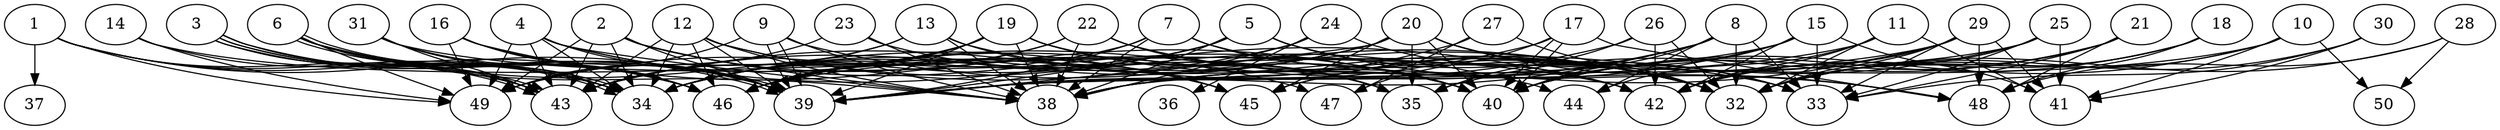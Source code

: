 // DAG automatically generated by daggen at Thu Oct  3 14:07:57 2019
// ./daggen --dot -n 50 --ccr 0.4 --fat 0.9 --regular 0.9 --density 0.7 --mindata 5242880 --maxdata 52428800 
digraph G {
  1 [size="123873280", alpha="0.01", expect_size="49549312"] 
  1 -> 34 [size ="49549312"]
  1 -> 37 [size ="49549312"]
  1 -> 39 [size ="49549312"]
  1 -> 43 [size ="49549312"]
  1 -> 46 [size ="49549312"]
  1 -> 49 [size ="49549312"]
  2 [size="118489600", alpha="0.08", expect_size="47395840"] 
  2 -> 34 [size ="47395840"]
  2 -> 38 [size ="47395840"]
  2 -> 39 [size ="47395840"]
  2 -> 40 [size ="47395840"]
  2 -> 43 [size ="47395840"]
  2 -> 47 [size ="47395840"]
  2 -> 49 [size ="47395840"]
  3 [size="72340480", alpha="0.09", expect_size="28936192"] 
  3 -> 34 [size ="28936192"]
  3 -> 39 [size ="28936192"]
  3 -> 39 [size ="28936192"]
  3 -> 43 [size ="28936192"]
  3 -> 43 [size ="28936192"]
  3 -> 46 [size ="28936192"]
  4 [size="107865600", alpha="0.03", expect_size="43146240"] 
  4 -> 34 [size ="43146240"]
  4 -> 38 [size ="43146240"]
  4 -> 39 [size ="43146240"]
  4 -> 42 [size ="43146240"]
  4 -> 43 [size ="43146240"]
  4 -> 45 [size ="43146240"]
  4 -> 49 [size ="43146240"]
  5 [size="91653120", alpha="0.18", expect_size="36661248"] 
  5 -> 33 [size ="36661248"]
  5 -> 34 [size ="36661248"]
  5 -> 38 [size ="36661248"]
  5 -> 39 [size ="36661248"]
  5 -> 42 [size ="36661248"]
  5 -> 48 [size ="36661248"]
  5 -> 49 [size ="36661248"]
  6 [size="96061440", alpha="0.14", expect_size="38424576"] 
  6 -> 34 [size ="38424576"]
  6 -> 34 [size ="38424576"]
  6 -> 38 [size ="38424576"]
  6 -> 39 [size ="38424576"]
  6 -> 43 [size ="38424576"]
  6 -> 45 [size ="38424576"]
  6 -> 46 [size ="38424576"]
  6 -> 49 [size ="38424576"]
  7 [size="80604160", alpha="0.18", expect_size="32241664"] 
  7 -> 32 [size ="32241664"]
  7 -> 34 [size ="32241664"]
  7 -> 38 [size ="32241664"]
  7 -> 39 [size ="32241664"]
  7 -> 40 [size ="32241664"]
  8 [size="70174720", alpha="0.12", expect_size="28069888"] 
  8 -> 32 [size ="28069888"]
  8 -> 33 [size ="28069888"]
  8 -> 38 [size ="28069888"]
  8 -> 39 [size ="28069888"]
  8 -> 40 [size ="28069888"]
  8 -> 44 [size ="28069888"]
  8 -> 46 [size ="28069888"]
  9 [size="48716800", alpha="0.13", expect_size="19486720"] 
  9 -> 32 [size ="19486720"]
  9 -> 38 [size ="19486720"]
  9 -> 39 [size ="19486720"]
  9 -> 39 [size ="19486720"]
  9 -> 49 [size ="19486720"]
  10 [size="125532160", alpha="0.19", expect_size="50212864"] 
  10 -> 32 [size ="50212864"]
  10 -> 40 [size ="50212864"]
  10 -> 41 [size ="50212864"]
  10 -> 46 [size ="50212864"]
  10 -> 50 [size ="50212864"]
  11 [size="75189760", alpha="0.12", expect_size="30075904"] 
  11 -> 32 [size ="30075904"]
  11 -> 39 [size ="30075904"]
  11 -> 41 [size ="30075904"]
  11 -> 42 [size ="30075904"]
  11 -> 44 [size ="30075904"]
  12 [size="83205120", alpha="0.01", expect_size="33282048"] 
  12 -> 32 [size ="33282048"]
  12 -> 34 [size ="33282048"]
  12 -> 38 [size ="33282048"]
  12 -> 39 [size ="33282048"]
  12 -> 43 [size ="33282048"]
  12 -> 44 [size ="33282048"]
  12 -> 46 [size ="33282048"]
  13 [size="129285120", alpha="0.14", expect_size="51714048"] 
  13 -> 32 [size ="51714048"]
  13 -> 38 [size ="51714048"]
  13 -> 43 [size ="51714048"]
  13 -> 45 [size ="51714048"]
  13 -> 49 [size ="51714048"]
  14 [size="64990720", alpha="0.19", expect_size="25996288"] 
  14 -> 34 [size ="25996288"]
  14 -> 42 [size ="25996288"]
  14 -> 49 [size ="25996288"]
  15 [size="83863040", alpha="0.04", expect_size="33545216"] 
  15 -> 33 [size ="33545216"]
  15 -> 38 [size ="33545216"]
  15 -> 39 [size ="33545216"]
  15 -> 40 [size ="33545216"]
  15 -> 41 [size ="33545216"]
  15 -> 42 [size ="33545216"]
  16 [size="72512000", alpha="0.17", expect_size="29004800"] 
  16 -> 39 [size ="29004800"]
  16 -> 40 [size ="29004800"]
  16 -> 46 [size ="29004800"]
  16 -> 49 [size ="29004800"]
  17 [size="36008960", alpha="0.09", expect_size="14403584"] 
  17 -> 40 [size ="14403584"]
  17 -> 40 [size ="14403584"]
  17 -> 43 [size ="14403584"]
  17 -> 47 [size ="14403584"]
  17 -> 48 [size ="14403584"]
  18 [size="24862720", alpha="0.20", expect_size="9945088"] 
  18 -> 32 [size ="9945088"]
  18 -> 40 [size ="9945088"]
  18 -> 42 [size ="9945088"]
  18 -> 48 [size ="9945088"]
  19 [size="97758720", alpha="0.15", expect_size="39103488"] 
  19 -> 32 [size ="39103488"]
  19 -> 34 [size ="39103488"]
  19 -> 35 [size ="39103488"]
  19 -> 38 [size ="39103488"]
  19 -> 39 [size ="39103488"]
  19 -> 40 [size ="39103488"]
  19 -> 43 [size ="39103488"]
  19 -> 46 [size ="39103488"]
  20 [size="58109440", alpha="0.13", expect_size="23243776"] 
  20 -> 32 [size ="23243776"]
  20 -> 33 [size ="23243776"]
  20 -> 34 [size ="23243776"]
  20 -> 35 [size ="23243776"]
  20 -> 39 [size ="23243776"]
  20 -> 40 [size ="23243776"]
  20 -> 43 [size ="23243776"]
  20 -> 45 [size ="23243776"]
  20 -> 46 [size ="23243776"]
  20 -> 48 [size ="23243776"]
  21 [size="50982400", alpha="0.09", expect_size="20392960"] 
  21 -> 32 [size ="20392960"]
  21 -> 33 [size ="20392960"]
  21 -> 35 [size ="20392960"]
  21 -> 40 [size ="20392960"]
  21 -> 48 [size ="20392960"]
  22 [size="121400320", alpha="0.04", expect_size="48560128"] 
  22 -> 32 [size ="48560128"]
  22 -> 34 [size ="48560128"]
  22 -> 35 [size ="48560128"]
  22 -> 38 [size ="48560128"]
  22 -> 46 [size ="48560128"]
  23 [size="128289280", alpha="0.08", expect_size="51315712"] 
  23 -> 35 [size ="51315712"]
  23 -> 38 [size ="51315712"]
  23 -> 49 [size ="51315712"]
  24 [size="95493120", alpha="0.08", expect_size="38197248"] 
  24 -> 32 [size ="38197248"]
  24 -> 34 [size ="38197248"]
  24 -> 36 [size ="38197248"]
  24 -> 38 [size ="38197248"]
  25 [size="90094080", alpha="0.02", expect_size="36037632"] 
  25 -> 32 [size ="36037632"]
  25 -> 33 [size ="36037632"]
  25 -> 38 [size ="36037632"]
  25 -> 41 [size ="36037632"]
  25 -> 45 [size ="36037632"]
  26 [size="115834880", alpha="0.10", expect_size="46333952"] 
  26 -> 32 [size ="46333952"]
  26 -> 35 [size ="46333952"]
  26 -> 42 [size ="46333952"]
  26 -> 46 [size ="46333952"]
  27 [size="98424320", alpha="0.09", expect_size="39369728"] 
  27 -> 32 [size ="39369728"]
  27 -> 39 [size ="39369728"]
  27 -> 47 [size ="39369728"]
  28 [size="33451520", alpha="0.18", expect_size="13380608"] 
  28 -> 32 [size ="13380608"]
  28 -> 48 [size ="13380608"]
  28 -> 50 [size ="13380608"]
  29 [size="30860800", alpha="0.13", expect_size="12344320"] 
  29 -> 32 [size ="12344320"]
  29 -> 33 [size ="12344320"]
  29 -> 38 [size ="12344320"]
  29 -> 39 [size ="12344320"]
  29 -> 41 [size ="12344320"]
  29 -> 42 [size ="12344320"]
  29 -> 45 [size ="12344320"]
  29 -> 48 [size ="12344320"]
  30 [size="121336320", alpha="0.07", expect_size="48534528"] 
  30 -> 32 [size ="48534528"]
  30 -> 33 [size ="48534528"]
  30 -> 41 [size ="48534528"]
  31 [size="79808000", alpha="0.11", expect_size="31923200"] 
  31 -> 33 [size ="31923200"]
  31 -> 34 [size ="31923200"]
  31 -> 43 [size ="31923200"]
  31 -> 46 [size ="31923200"]
  32 [size="17041920", alpha="0.08", expect_size="6816768"] 
  33 [size="38423040", alpha="0.04", expect_size="15369216"] 
  34 [size="85219840", alpha="0.09", expect_size="34087936"] 
  35 [size="16261120", alpha="0.05", expect_size="6504448"] 
  36 [size="28060160", alpha="0.12", expect_size="11224064"] 
  37 [size="85606400", alpha="0.03", expect_size="34242560"] 
  38 [size="20469760", alpha="0.16", expect_size="8187904"] 
  39 [size="125644800", alpha="0.03", expect_size="50257920"] 
  40 [size="82851840", alpha="0.18", expect_size="33140736"] 
  41 [size="122480640", alpha="0.19", expect_size="48992256"] 
  42 [size="70684160", alpha="0.19", expect_size="28273664"] 
  43 [size="115522560", alpha="0.18", expect_size="46209024"] 
  44 [size="19287040", alpha="0.11", expect_size="7714816"] 
  45 [size="69785600", alpha="0.17", expect_size="27914240"] 
  46 [size="101849600", alpha="0.01", expect_size="40739840"] 
  47 [size="56916480", alpha="0.19", expect_size="22766592"] 
  48 [size="75857920", alpha="0.00", expect_size="30343168"] 
  49 [size="52464640", alpha="0.05", expect_size="20985856"] 
  50 [size="71388160", alpha="0.08", expect_size="28555264"] 
}
